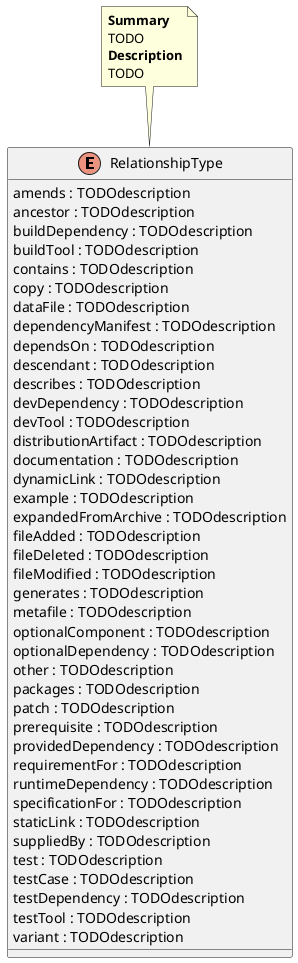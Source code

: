 @startuml
enum RelationshipType {
    amends : TODOdescription
    ancestor : TODOdescription
    buildDependency : TODOdescription
    buildTool : TODOdescription
    contains : TODOdescription
    copy : TODOdescription
    dataFile : TODOdescription
    dependencyManifest : TODOdescription
    dependsOn : TODOdescription
    descendant : TODOdescription
    describes : TODOdescription
    devDependency : TODOdescription
    devTool : TODOdescription
    distributionArtifact : TODOdescription
    documentation : TODOdescription
    dynamicLink : TODOdescription
    example : TODOdescription
    expandedFromArchive : TODOdescription
    fileAdded : TODOdescription
    fileDeleted : TODOdescription
    fileModified : TODOdescription
    generates : TODOdescription
    metafile : TODOdescription
    optionalComponent : TODOdescription
    optionalDependency : TODOdescription
    other : TODOdescription
    packages : TODOdescription
    patch : TODOdescription
    prerequisite : TODOdescription
    providedDependency : TODOdescription
    requirementFor : TODOdescription
    runtimeDependency : TODOdescription
    specificationFor : TODOdescription
    staticLink : TODOdescription
    suppliedBy : TODOdescription
    test : TODOdescription
    testCase : TODOdescription
    testDependency : TODOdescription
    testTool : TODOdescription
    variant : TODOdescription
}
note top of RelationshipType
<b>Summary</b>
TODO
<b>Description</b>
TODO
end note
@enduml
